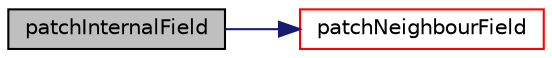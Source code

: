 digraph "patchInternalField"
{
  bgcolor="transparent";
  edge [fontname="Helvetica",fontsize="10",labelfontname="Helvetica",labelfontsize="10"];
  node [fontname="Helvetica",fontsize="10",shape=record];
  rankdir="LR";
  Node1 [label="patchInternalField",height=0.2,width=0.4,color="black", fillcolor="grey75", style="filled", fontcolor="black"];
  Node1 -> Node2 [color="midnightblue",fontsize="10",style="solid",fontname="Helvetica"];
  Node2 [label="patchNeighbourField",height=0.2,width=0.4,color="red",URL="$a02416.html#a8fe5ae87f45aa7d5548d6503d803e4f1",tooltip="Return patchField of the values on the patch or on the. "];
}
